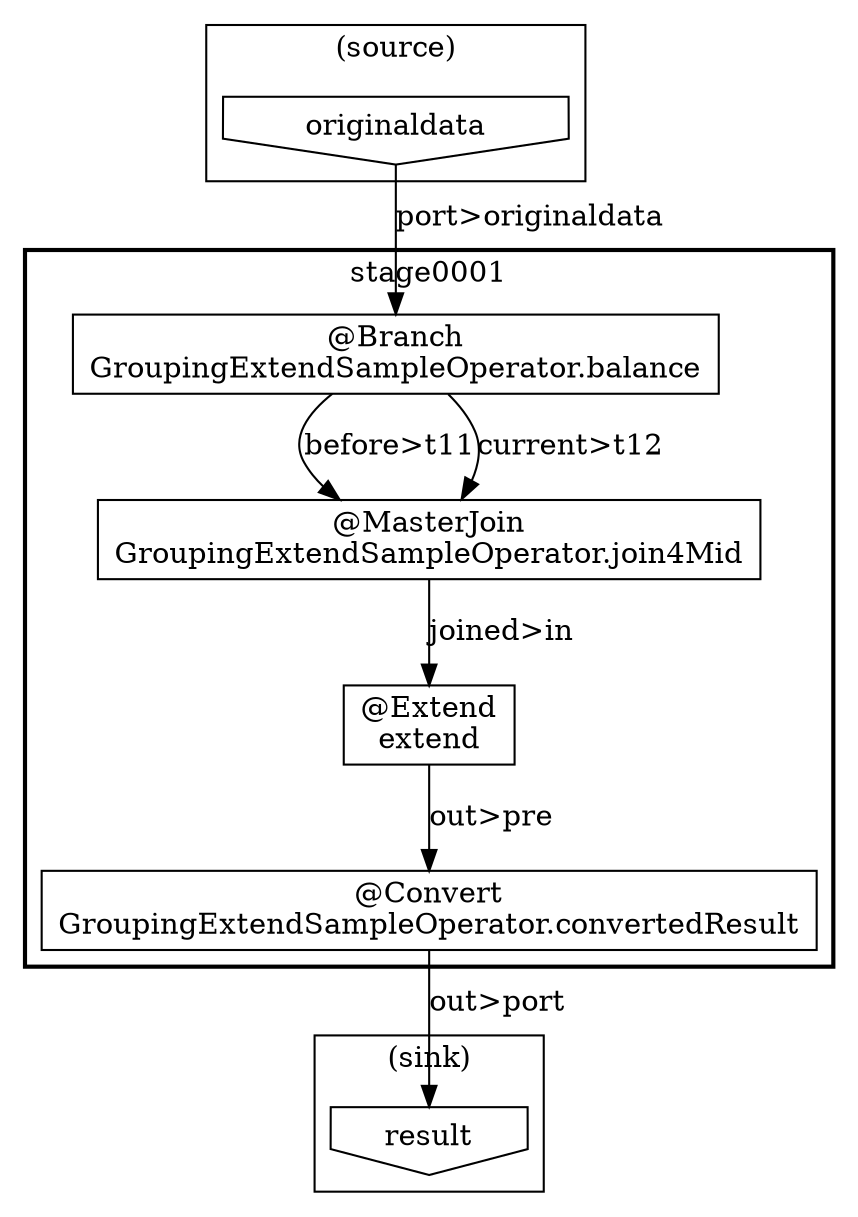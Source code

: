 digraph {
    subgraph "cluster_b2c867da-a2a3-4cae-b4a8-c7fd577d8d27" {
        label = "stage0001";
        style = bold;
        "3e0f0718-32da-4767-a553-08956c9e09f9" [shape=box, label="@Branch\nGroupingExtendSampleOperator.balance"];
        "2074fc52-8d1b-42f2-8e1e-dcd9cd5f13ff" [shape=box, label="@MasterJoin\nGroupingExtendSampleOperator.join4Mid"];
        "1d42b7d1-9ba1-4297-9bab-7a95a1c93152" [shape=box, label="@Convert\nGroupingExtendSampleOperator.convertedResult"];
        "16aaaacb-20b0-44bb-9039-40d19e4aef73" [shape=box, label="@Extend\nextend"];
    }
    subgraph "cluster_bcdd364d-5251-41a3-93f2-f28fb05d5b61" {
        label = "(source)";
        "5b84ee32-0c22-4770-9fd2-6ac3b0803679" [shape=invhouse, label="originaldata"];
    }
    subgraph "cluster_af22dc9f-e71b-4a54-91e0-1078914c2fa4" {
        label = "(sink)";
        "f29d75e5-40f7-4157-817b-2a591dcf9a01" [shape=invhouse, label="result"];
    }
    "3e0f0718-32da-4767-a553-08956c9e09f9" -> "2074fc52-8d1b-42f2-8e1e-dcd9cd5f13ff" [label="before>t11"];
    "3e0f0718-32da-4767-a553-08956c9e09f9" -> "2074fc52-8d1b-42f2-8e1e-dcd9cd5f13ff" [label="current>t12"];
    "1d42b7d1-9ba1-4297-9bab-7a95a1c93152" -> "f29d75e5-40f7-4157-817b-2a591dcf9a01" [label="out>port"];
    "2074fc52-8d1b-42f2-8e1e-dcd9cd5f13ff" -> "16aaaacb-20b0-44bb-9039-40d19e4aef73" [label="joined>in"];
    "16aaaacb-20b0-44bb-9039-40d19e4aef73" -> "1d42b7d1-9ba1-4297-9bab-7a95a1c93152" [label="out>pre"];
    "5b84ee32-0c22-4770-9fd2-6ac3b0803679" -> "3e0f0718-32da-4767-a553-08956c9e09f9" [label="port>originaldata"];
}
